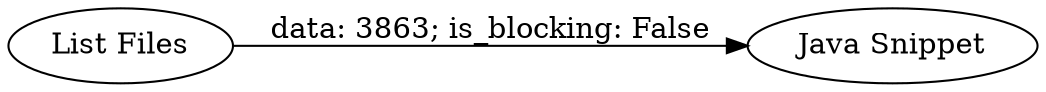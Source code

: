 digraph {
	"5866737977965781477_15" [label="Java Snippet"]
	"5866737977965781477_16" [label="List Files"]
	"5866737977965781477_16" -> "5866737977965781477_15" [label="data: 3863; is_blocking: False"]
	rankdir=LR
}

